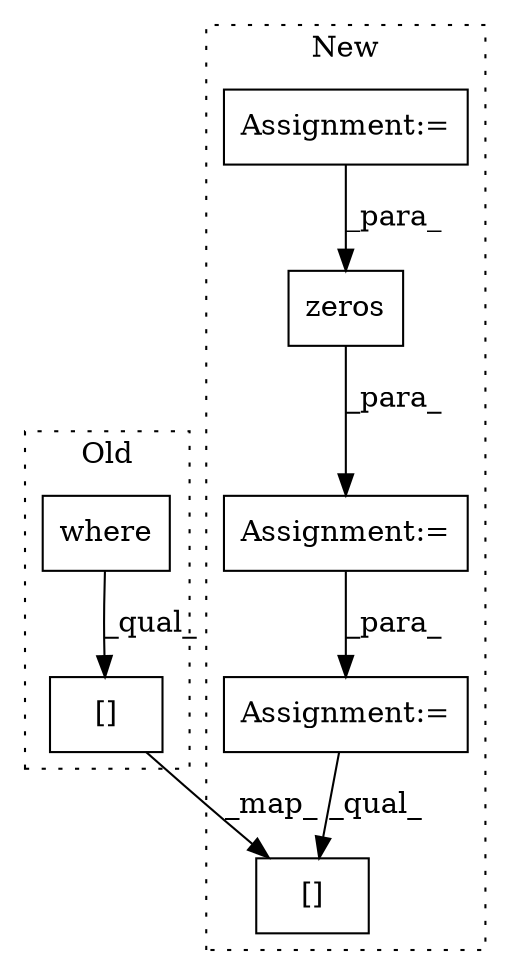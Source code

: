 digraph G {
subgraph cluster0 {
1 [label="where" a="32" s="931,992" l="6,1" shape="box"];
4 [label="[]" a="2" s="1007,1022" l="14,1" shape="box"];
label = "Old";
style="dotted";
}
subgraph cluster1 {
2 [label="zeros" a="32" s="1202,1233" l="6,1" shape="box"];
3 [label="Assignment:=" a="7" s="1302" l="1" shape="box"];
5 [label="[]" a="2" s="1345,1360" l="14,1" shape="box"];
6 [label="Assignment:=" a="7" s="1195" l="1" shape="box"];
7 [label="Assignment:=" a="7" s="658" l="5" shape="box"];
label = "New";
style="dotted";
}
1 -> 4 [label="_qual_"];
2 -> 6 [label="_para_"];
3 -> 5 [label="_qual_"];
4 -> 5 [label="_map_"];
6 -> 3 [label="_para_"];
7 -> 2 [label="_para_"];
}